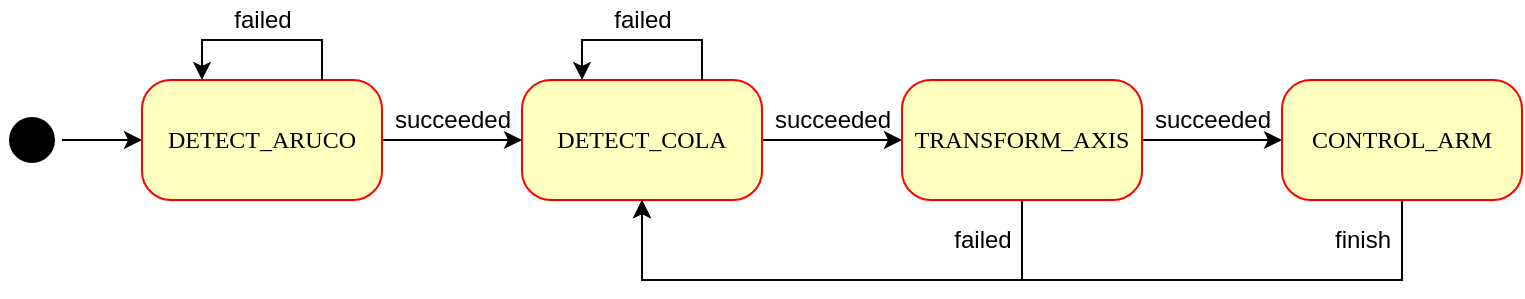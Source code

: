 <mxfile version="13.0.1" type="device"><diagram name="Page-1" id="58cdce13-f638-feb5-8d6f-7d28b1aa9fa0"><mxGraphModel dx="1102" dy="1000" grid="1" gridSize="10" guides="1" tooltips="1" connect="1" arrows="1" fold="1" page="1" pageScale="1" pageWidth="1100" pageHeight="850" background="#ffffff" math="0" shadow="0"><root><mxCell id="0"/><mxCell id="1" parent="0"/><mxCell id="1MrFc-o_tJwiF5YnAwMK-13" style="edgeStyle=orthogonalEdgeStyle;rounded=0;orthogonalLoop=1;jettySize=auto;html=1;exitX=0.5;exitY=0;exitDx=0;exitDy=0;entryX=0;entryY=0.5;entryDx=0;entryDy=0;" parent="1" source="382b91b5511bd0f7-1" target="382b91b5511bd0f7-6" edge="1"><mxGeometry relative="1" as="geometry"/></mxCell><mxCell id="382b91b5511bd0f7-1" value="" style="ellipse;html=1;shape=startState;fillColor=#000000;strokeColor=#000000;rounded=1;shadow=0;comic=0;labelBackgroundColor=none;fontFamily=Verdana;fontSize=12;fontColor=#000000;align=center;direction=south;" parent="1" vertex="1"><mxGeometry x="130" y="135" width="30" height="30" as="geometry"/></mxCell><mxCell id="1MrFc-o_tJwiF5YnAwMK-5" value="" style="edgeStyle=orthogonalEdgeStyle;rounded=0;orthogonalLoop=1;jettySize=auto;html=1;" parent="1" source="382b91b5511bd0f7-5" target="382b91b5511bd0f7-10" edge="1"><mxGeometry relative="1" as="geometry"/></mxCell><mxCell id="382b91b5511bd0f7-5" value="DETECT_COLA" style="rounded=1;whiteSpace=wrap;html=1;arcSize=24;fillColor=#ffffc0;strokeColor=#ff0000;shadow=0;comic=0;labelBackgroundColor=none;fontFamily=Verdana;fontSize=12;fontColor=#000000;align=center;" parent="1" vertex="1"><mxGeometry x="390" y="120" width="120" height="60" as="geometry"/></mxCell><mxCell id="1MrFc-o_tJwiF5YnAwMK-4" value="" style="edgeStyle=orthogonalEdgeStyle;rounded=0;orthogonalLoop=1;jettySize=auto;html=1;" parent="1" source="382b91b5511bd0f7-6" target="382b91b5511bd0f7-5" edge="1"><mxGeometry relative="1" as="geometry"/></mxCell><mxCell id="382b91b5511bd0f7-6" value="DETECT_ARUCO" style="rounded=1;whiteSpace=wrap;html=1;arcSize=24;fillColor=#ffffc0;strokeColor=#ff0000;shadow=0;comic=0;labelBackgroundColor=none;fontFamily=Verdana;fontSize=12;fontColor=#000000;align=center;" parent="1" vertex="1"><mxGeometry x="200" y="120" width="120" height="60" as="geometry"/></mxCell><mxCell id="1MrFc-o_tJwiF5YnAwMK-6" value="" style="edgeStyle=orthogonalEdgeStyle;rounded=0;orthogonalLoop=1;jettySize=auto;html=1;" parent="1" source="382b91b5511bd0f7-10" target="1MrFc-o_tJwiF5YnAwMK-2" edge="1"><mxGeometry relative="1" as="geometry"/></mxCell><mxCell id="1MrFc-o_tJwiF5YnAwMK-10" style="edgeStyle=orthogonalEdgeStyle;rounded=0;orthogonalLoop=1;jettySize=auto;html=1;exitX=0.5;exitY=1;exitDx=0;exitDy=0;entryX=0.5;entryY=1;entryDx=0;entryDy=0;" parent="1" source="382b91b5511bd0f7-10" target="382b91b5511bd0f7-5" edge="1"><mxGeometry relative="1" as="geometry"><Array as="points"><mxPoint x="640" y="220"/><mxPoint x="450" y="220"/></Array></mxGeometry></mxCell><mxCell id="382b91b5511bd0f7-10" value="TRANSFORM_AXIS" style="rounded=1;whiteSpace=wrap;html=1;arcSize=24;fillColor=#ffffc0;strokeColor=#ff0000;shadow=0;comic=0;labelBackgroundColor=none;fontFamily=Verdana;fontSize=12;fontColor=#000000;align=center;" parent="1" vertex="1"><mxGeometry x="580" y="120" width="120" height="60" as="geometry"/></mxCell><mxCell id="1MrFc-o_tJwiF5YnAwMK-26" style="edgeStyle=orthogonalEdgeStyle;rounded=0;orthogonalLoop=1;jettySize=auto;html=1;exitX=0.5;exitY=1;exitDx=0;exitDy=0;entryX=0.5;entryY=1;entryDx=0;entryDy=0;" parent="1" source="1MrFc-o_tJwiF5YnAwMK-2" target="382b91b5511bd0f7-5" edge="1"><mxGeometry relative="1" as="geometry"><Array as="points"><mxPoint x="830" y="220"/><mxPoint x="450" y="220"/></Array></mxGeometry></mxCell><mxCell id="1MrFc-o_tJwiF5YnAwMK-2" value="CONTROL_ARM" style="rounded=1;whiteSpace=wrap;html=1;arcSize=24;fillColor=#ffffc0;strokeColor=#ff0000;shadow=0;comic=0;labelBackgroundColor=none;fontFamily=Verdana;fontSize=12;fontColor=#000000;align=center;" parent="1" vertex="1"><mxGeometry x="770" y="120" width="120" height="60" as="geometry"/></mxCell><mxCell id="1MrFc-o_tJwiF5YnAwMK-12" style="edgeStyle=orthogonalEdgeStyle;rounded=0;orthogonalLoop=1;jettySize=auto;html=1;exitX=0.75;exitY=0;exitDx=0;exitDy=0;entryX=0.25;entryY=0;entryDx=0;entryDy=0;" parent="1" source="382b91b5511bd0f7-5" target="382b91b5511bd0f7-5" edge="1"><mxGeometry relative="1" as="geometry"><Array as="points"><mxPoint x="480" y="100"/><mxPoint x="420" y="100"/></Array></mxGeometry></mxCell><mxCell id="1MrFc-o_tJwiF5YnAwMK-14" value="failed" style="text;html=1;align=center;verticalAlign=middle;resizable=0;points=[];autosize=1;" parent="1" vertex="1"><mxGeometry x="240" y="80" width="40" height="20" as="geometry"/></mxCell><mxCell id="1MrFc-o_tJwiF5YnAwMK-18" value="failed" style="text;html=1;align=center;verticalAlign=middle;resizable=0;points=[];autosize=1;" parent="1" vertex="1"><mxGeometry x="430" y="80" width="40" height="20" as="geometry"/></mxCell><mxCell id="1MrFc-o_tJwiF5YnAwMK-19" value="succeeded" style="text;html=1;align=center;verticalAlign=middle;resizable=0;points=[];autosize=1;" parent="1" vertex="1"><mxGeometry x="320" y="130" width="70" height="20" as="geometry"/></mxCell><mxCell id="1MrFc-o_tJwiF5YnAwMK-21" style="edgeStyle=orthogonalEdgeStyle;rounded=0;orthogonalLoop=1;jettySize=auto;html=1;exitX=0.75;exitY=0;exitDx=0;exitDy=0;entryX=0.25;entryY=0;entryDx=0;entryDy=0;" parent="1" source="382b91b5511bd0f7-6" target="382b91b5511bd0f7-6" edge="1"><mxGeometry relative="1" as="geometry"><Array as="points"><mxPoint x="290" y="100"/><mxPoint x="230" y="100"/></Array></mxGeometry></mxCell><mxCell id="1MrFc-o_tJwiF5YnAwMK-22" value="succeeded" style="text;html=1;align=center;verticalAlign=middle;resizable=0;points=[];autosize=1;" parent="1" vertex="1"><mxGeometry x="510" y="130" width="70" height="20" as="geometry"/></mxCell><mxCell id="1MrFc-o_tJwiF5YnAwMK-23" value="succeeded" style="text;html=1;align=center;verticalAlign=middle;resizable=0;points=[];autosize=1;" parent="1" vertex="1"><mxGeometry x="700" y="130" width="70" height="20" as="geometry"/></mxCell><mxCell id="1MrFc-o_tJwiF5YnAwMK-27" value="failed" style="text;html=1;align=center;verticalAlign=middle;resizable=0;points=[];autosize=1;" parent="1" vertex="1"><mxGeometry x="600" y="190" width="40" height="20" as="geometry"/></mxCell><mxCell id="1MrFc-o_tJwiF5YnAwMK-28" value="finish" style="text;html=1;align=center;verticalAlign=middle;resizable=0;points=[];autosize=1;" parent="1" vertex="1"><mxGeometry x="790" y="190" width="40" height="20" as="geometry"/></mxCell></root></mxGraphModel></diagram></mxfile>